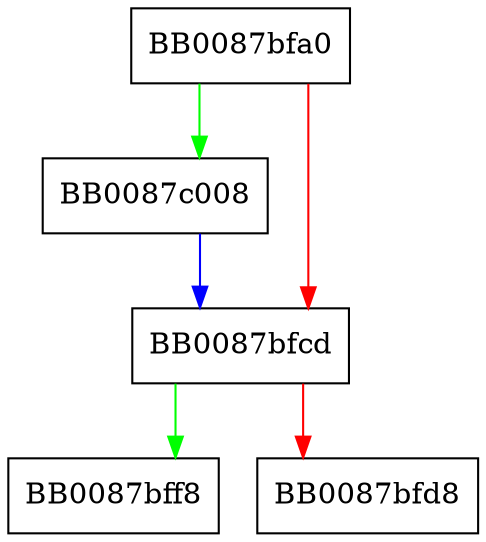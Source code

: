 digraph _IO_wdefault_uflow {
  node [shape="box"];
  graph [splines=ortho];
  BB0087bfa0 -> BB0087c008 [color="green"];
  BB0087bfa0 -> BB0087bfcd [color="red"];
  BB0087bfcd -> BB0087bff8 [color="green"];
  BB0087bfcd -> BB0087bfd8 [color="red"];
  BB0087c008 -> BB0087bfcd [color="blue"];
}
